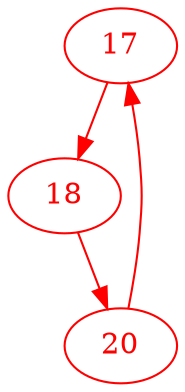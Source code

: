 digraph g{
node [color = red, fontcolor=red]; 17 18 20 ;
17 -> 18 [color=red] ;
18 -> 20 [color=red] ;
20 -> 17 [color=red] ;
}